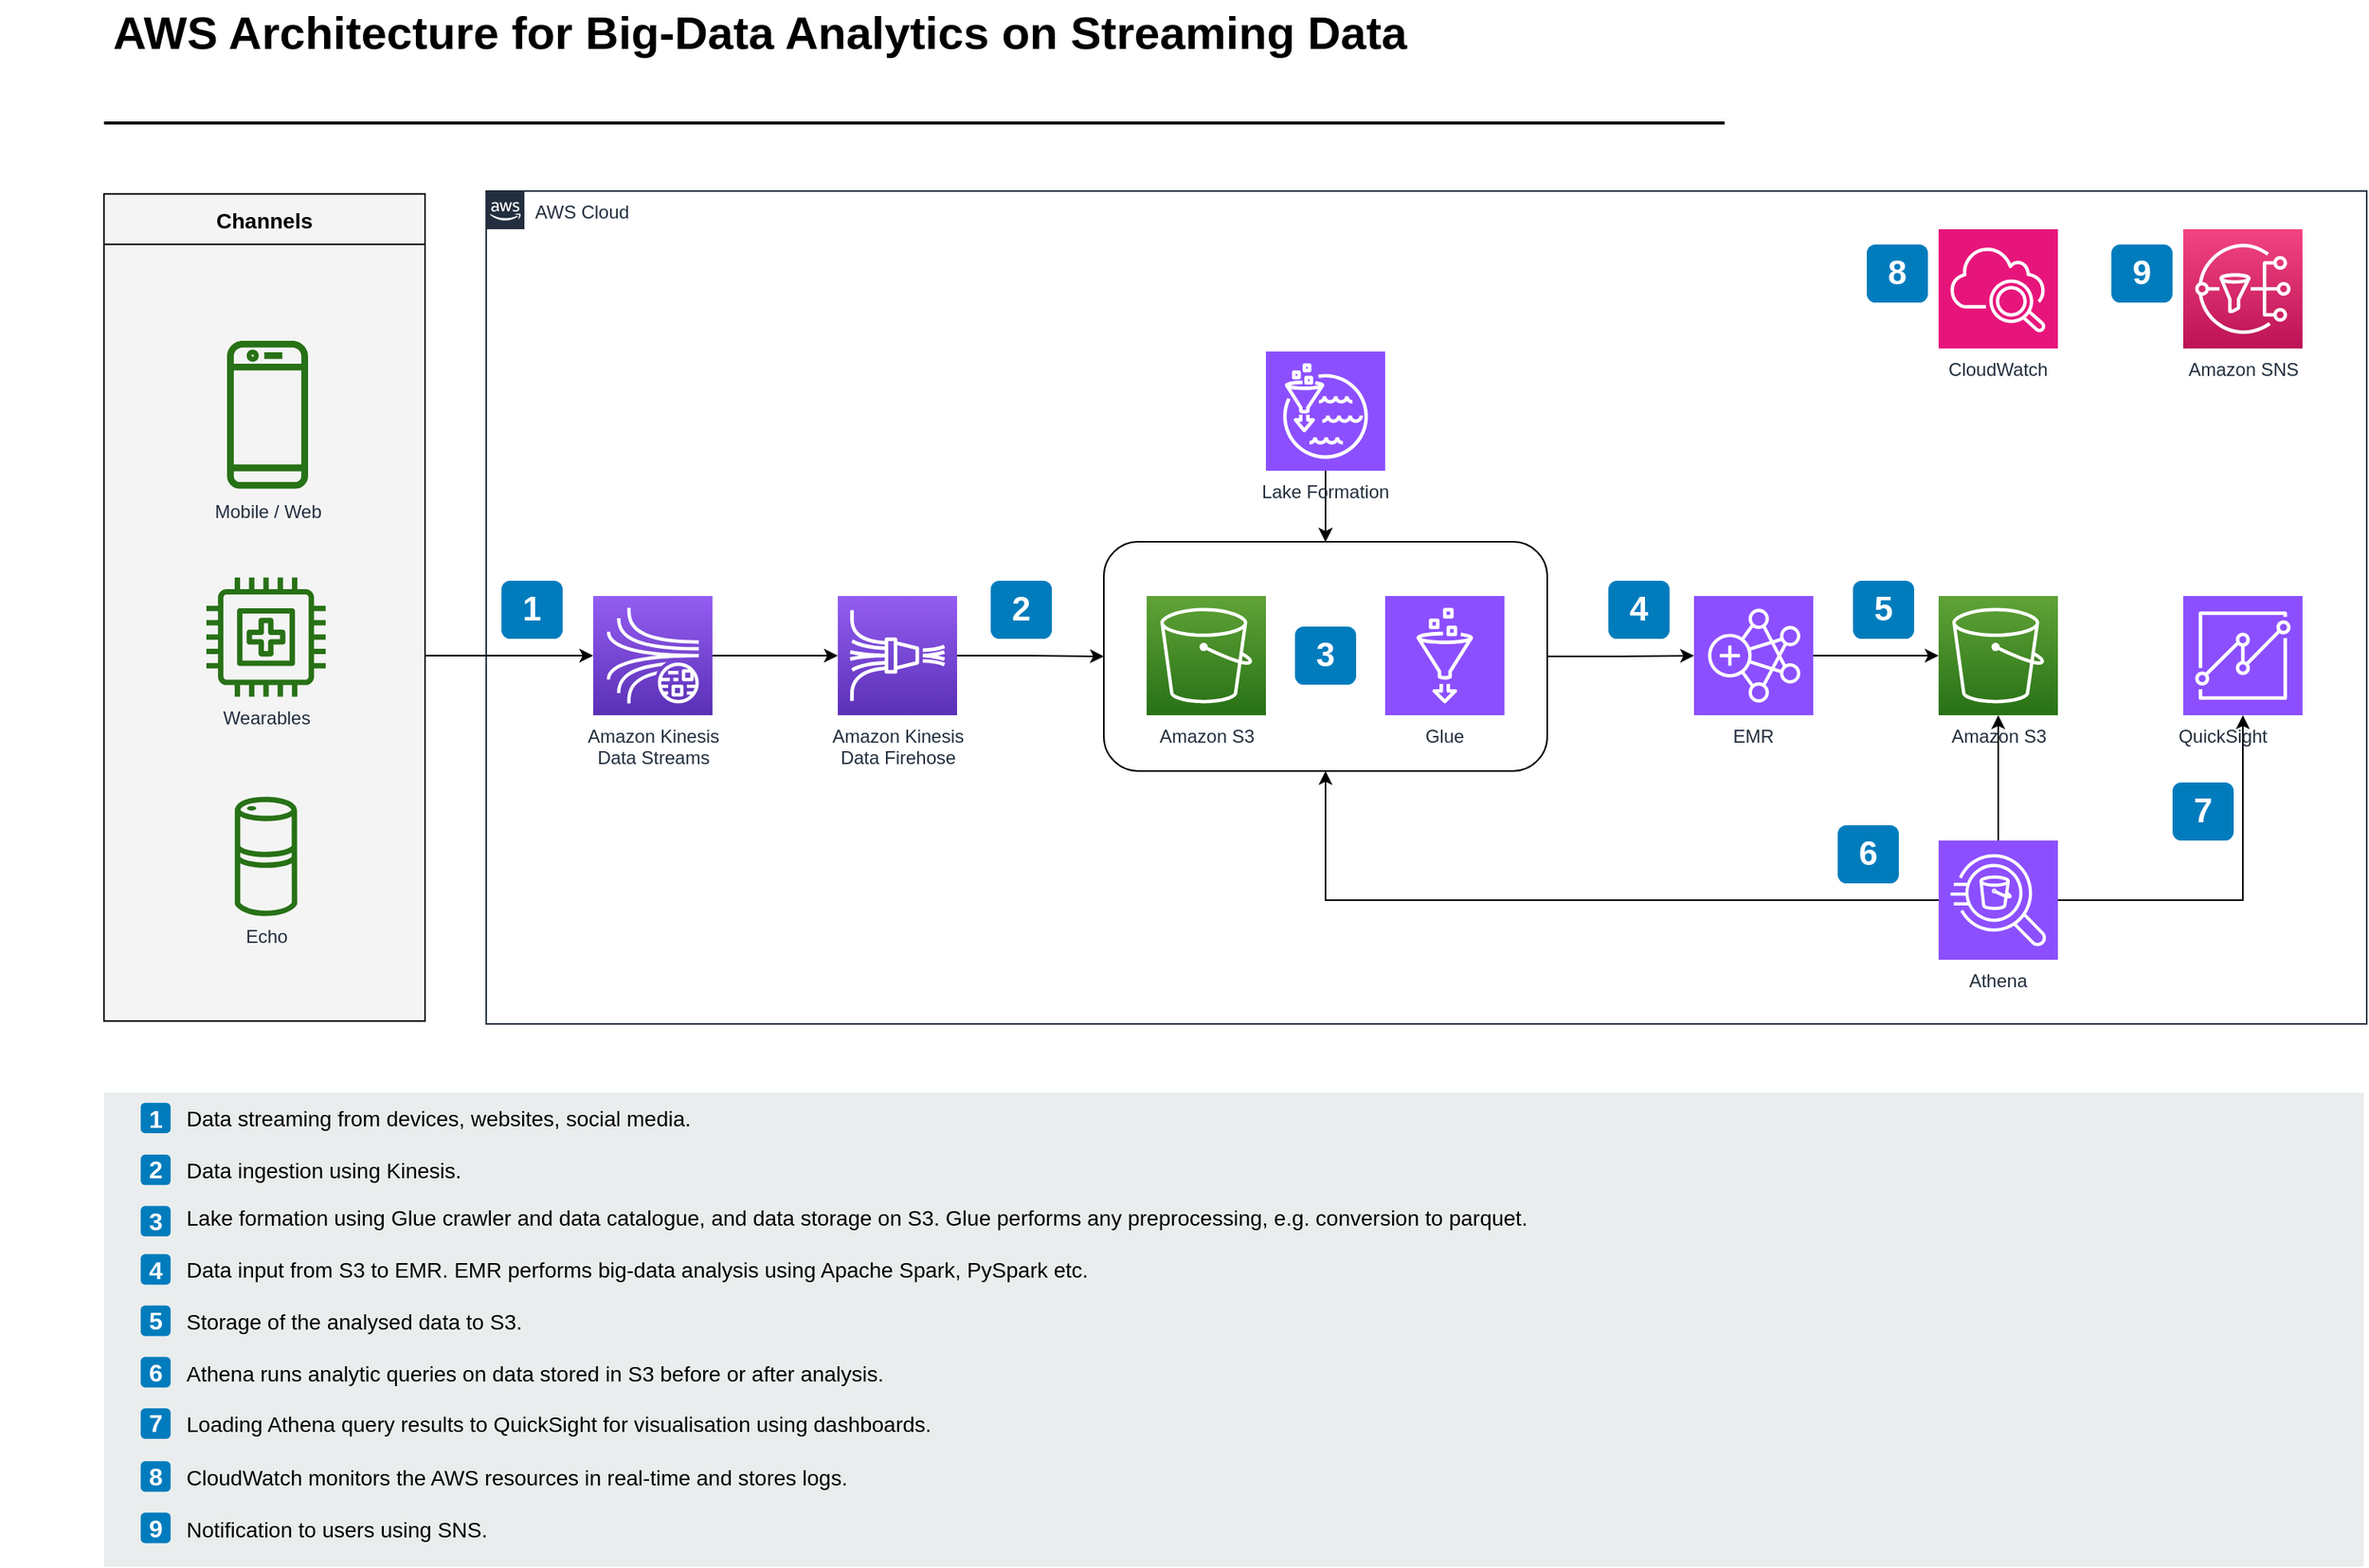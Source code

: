 <mxfile version="24.7.17">
  <diagram id="Ht1M8jgEwFfnCIfOTk4-" name="Page-1">
    <mxGraphModel dx="3411" dy="2191" grid="1" gridSize="10" guides="1" tooltips="1" connect="1" arrows="1" fold="1" page="1" pageScale="1" pageWidth="1654" pageHeight="1169" math="0" shadow="0">
      <root>
        <mxCell id="0" />
        <mxCell id="1" parent="0" />
        <mxCell id="UEzPUAAOIrF-is8g5C7q-2" value="AWS Cloud" style="points=[[0,0],[0.25,0],[0.5,0],[0.75,0],[1,0],[1,0.25],[1,0.5],[1,0.75],[1,1],[0.75,1],[0.5,1],[0.25,1],[0,1],[0,0.75],[0,0.5],[0,0.25]];outlineConnect=0;gradientColor=none;html=1;whiteSpace=wrap;fontSize=12;fontStyle=0;shape=mxgraph.aws4.group;grIcon=mxgraph.aws4.group_aws_cloud_alt;strokeColor=#232F3E;fillColor=none;verticalAlign=top;align=left;spacingLeft=30;fontColor=#232F3E;dashed=0;container=1;pointerEvents=0;collapsible=0;recursiveResize=0;" parent="1" vertex="1">
          <mxGeometry x="330" y="190.005" width="1230" height="545" as="geometry" />
        </mxCell>
        <mxCell id="RJiUPt16UbsnYwtUmpSv-74" style="edgeStyle=orthogonalEdgeStyle;rounded=0;orthogonalLoop=1;jettySize=auto;html=1;" parent="UEzPUAAOIrF-is8g5C7q-2" source="UEzPUAAOIrF-is8g5C7q-48" target="UEzPUAAOIrF-is8g5C7q-44" edge="1">
          <mxGeometry relative="1" as="geometry" />
        </mxCell>
        <mxCell id="UEzPUAAOIrF-is8g5C7q-48" value="Amazon Kinesis&lt;br&gt;Data Streams&lt;br&gt;" style="outlineConnect=0;fontColor=#232F3E;gradientColor=#945DF2;gradientDirection=north;fillColor=#5A30B5;strokeColor=#ffffff;dashed=0;verticalLabelPosition=bottom;verticalAlign=top;align=center;html=1;fontSize=12;fontStyle=0;aspect=fixed;shape=mxgraph.aws4.resourceIcon;resIcon=mxgraph.aws4.kinesis_data_streams;labelBackgroundColor=#ffffff;" parent="UEzPUAAOIrF-is8g5C7q-2" vertex="1">
          <mxGeometry x="70" y="265" width="78" height="78" as="geometry" />
        </mxCell>
        <mxCell id="RJiUPt16UbsnYwtUmpSv-77" style="edgeStyle=orthogonalEdgeStyle;rounded=0;orthogonalLoop=1;jettySize=auto;html=1;entryX=0;entryY=0.5;entryDx=0;entryDy=0;" parent="UEzPUAAOIrF-is8g5C7q-2" source="UEzPUAAOIrF-is8g5C7q-44" target="RJiUPt16UbsnYwtUmpSv-71" edge="1">
          <mxGeometry relative="1" as="geometry" />
        </mxCell>
        <mxCell id="UEzPUAAOIrF-is8g5C7q-44" value="Amazon Kinesis&lt;br&gt;Data Firehose&lt;br&gt;" style="outlineConnect=0;fontColor=#232F3E;gradientColor=#945DF2;gradientDirection=north;fillColor=#5A30B5;strokeColor=#ffffff;dashed=0;verticalLabelPosition=bottom;verticalAlign=top;align=center;html=1;fontSize=12;fontStyle=0;aspect=fixed;shape=mxgraph.aws4.resourceIcon;resIcon=mxgraph.aws4.kinesis_data_firehose;labelBackgroundColor=#ffffff;" parent="UEzPUAAOIrF-is8g5C7q-2" vertex="1">
          <mxGeometry x="230" y="265" width="78" height="78" as="geometry" />
        </mxCell>
        <mxCell id="RJiUPt16UbsnYwtUmpSv-72" style="edgeStyle=orthogonalEdgeStyle;rounded=0;orthogonalLoop=1;jettySize=auto;html=1;entryX=0.5;entryY=0;entryDx=0;entryDy=0;" parent="UEzPUAAOIrF-is8g5C7q-2" source="RJiUPt16UbsnYwtUmpSv-60" target="RJiUPt16UbsnYwtUmpSv-71" edge="1">
          <mxGeometry relative="1" as="geometry" />
        </mxCell>
        <mxCell id="RJiUPt16UbsnYwtUmpSv-60" value="" style="sketch=0;points=[[0,0,0],[0.25,0,0],[0.5,0,0],[0.75,0,0],[1,0,0],[0,1,0],[0.25,1,0],[0.5,1,0],[0.75,1,0],[1,1,0],[0,0.25,0],[0,0.5,0],[0,0.75,0],[1,0.25,0],[1,0.5,0],[1,0.75,0]];outlineConnect=0;fontColor=#232F3E;fillColor=#8C4FFF;strokeColor=#ffffff;dashed=0;verticalLabelPosition=bottom;verticalAlign=top;align=center;html=1;fontSize=12;fontStyle=0;aspect=fixed;shape=mxgraph.aws4.resourceIcon;resIcon=mxgraph.aws4.lake_formation;" parent="UEzPUAAOIrF-is8g5C7q-2" vertex="1">
          <mxGeometry x="510" y="105" width="78" height="78" as="geometry" />
        </mxCell>
        <mxCell id="UEzPUAAOIrF-is8g5C7q-45" value="Amazon S3" style="outlineConnect=0;fontColor=#232F3E;gradientColor=#60A337;gradientDirection=north;fillColor=#277116;strokeColor=#ffffff;dashed=0;verticalLabelPosition=bottom;verticalAlign=top;align=center;html=1;fontSize=12;fontStyle=0;aspect=fixed;shape=mxgraph.aws4.resourceIcon;resIcon=mxgraph.aws4.s3;labelBackgroundColor=#ffffff;" parent="UEzPUAAOIrF-is8g5C7q-2" vertex="1">
          <mxGeometry x="432" y="265" width="78" height="78" as="geometry" />
        </mxCell>
        <mxCell id="RJiUPt16UbsnYwtUmpSv-59" value="" style="sketch=0;points=[[0,0,0],[0.25,0,0],[0.5,0,0],[0.75,0,0],[1,0,0],[0,1,0],[0.25,1,0],[0.5,1,0],[0.75,1,0],[1,1,0],[0,0.25,0],[0,0.5,0],[0,0.75,0],[1,0.25,0],[1,0.5,0],[1,0.75,0]];outlineConnect=0;fontColor=#232F3E;fillColor=#8C4FFF;strokeColor=#ffffff;dashed=0;verticalLabelPosition=bottom;verticalAlign=top;align=center;html=1;fontSize=12;fontStyle=0;aspect=fixed;shape=mxgraph.aws4.resourceIcon;resIcon=mxgraph.aws4.glue;" parent="UEzPUAAOIrF-is8g5C7q-2" vertex="1">
          <mxGeometry x="588" y="265" width="78" height="78" as="geometry" />
        </mxCell>
        <mxCell id="RJiUPt16UbsnYwtUmpSv-71" value="" style="rounded=1;whiteSpace=wrap;html=1;fillColor=none;" parent="UEzPUAAOIrF-is8g5C7q-2" vertex="1">
          <mxGeometry x="404" y="229.5" width="290" height="150" as="geometry" />
        </mxCell>
        <mxCell id="RJiUPt16UbsnYwtUmpSv-83" style="edgeStyle=orthogonalEdgeStyle;rounded=0;orthogonalLoop=1;jettySize=auto;html=1;entryX=0.5;entryY=1;entryDx=0;entryDy=0;" parent="UEzPUAAOIrF-is8g5C7q-2" source="RJiUPt16UbsnYwtUmpSv-80" target="RJiUPt16UbsnYwtUmpSv-71" edge="1">
          <mxGeometry relative="1" as="geometry" />
        </mxCell>
        <mxCell id="RJiUPt16UbsnYwtUmpSv-84" style="edgeStyle=orthogonalEdgeStyle;rounded=0;orthogonalLoop=1;jettySize=auto;html=1;" parent="UEzPUAAOIrF-is8g5C7q-2" source="RJiUPt16UbsnYwtUmpSv-80" target="RJiUPt16UbsnYwtUmpSv-64" edge="1">
          <mxGeometry relative="1" as="geometry" />
        </mxCell>
        <mxCell id="RJiUPt16UbsnYwtUmpSv-80" value="" style="sketch=0;points=[[0,0,0],[0.25,0,0],[0.5,0,0],[0.75,0,0],[1,0,0],[0,1,0],[0.25,1,0],[0.5,1,0],[0.75,1,0],[1,1,0],[0,0.25,0],[0,0.5,0],[0,0.75,0],[1,0.25,0],[1,0.5,0],[1,0.75,0]];outlineConnect=0;fontColor=#232F3E;fillColor=#8C4FFF;strokeColor=#ffffff;dashed=0;verticalLabelPosition=bottom;verticalAlign=top;align=center;html=1;fontSize=12;fontStyle=0;aspect=fixed;shape=mxgraph.aws4.resourceIcon;resIcon=mxgraph.aws4.athena;" parent="UEzPUAAOIrF-is8g5C7q-2" vertex="1">
          <mxGeometry x="950" y="425" width="78" height="78" as="geometry" />
        </mxCell>
        <mxCell id="RJiUPt16UbsnYwtUmpSv-64" value="" style="sketch=0;points=[[0,0,0],[0.25,0,0],[0.5,0,0],[0.75,0,0],[1,0,0],[0,1,0],[0.25,1,0],[0.5,1,0],[0.75,1,0],[1,1,0],[0,0.25,0],[0,0.5,0],[0,0.75,0],[1,0.25,0],[1,0.5,0],[1,0.75,0]];outlineConnect=0;fontColor=#232F3E;fillColor=#8C4FFF;strokeColor=#ffffff;dashed=0;verticalLabelPosition=bottom;verticalAlign=top;align=center;html=1;fontSize=12;fontStyle=0;aspect=fixed;shape=mxgraph.aws4.resourceIcon;resIcon=mxgraph.aws4.quicksight;" parent="UEzPUAAOIrF-is8g5C7q-2" vertex="1">
          <mxGeometry x="1110" y="265" width="78" height="78" as="geometry" />
        </mxCell>
        <mxCell id="RJiUPt16UbsnYwtUmpSv-78" style="edgeStyle=orthogonalEdgeStyle;rounded=0;orthogonalLoop=1;jettySize=auto;html=1;" parent="UEzPUAAOIrF-is8g5C7q-2" source="RJiUPt16UbsnYwtUmpSv-61" target="RJiUPt16UbsnYwtUmpSv-62" edge="1">
          <mxGeometry relative="1" as="geometry" />
        </mxCell>
        <mxCell id="RJiUPt16UbsnYwtUmpSv-61" value="" style="sketch=0;points=[[0,0,0],[0.25,0,0],[0.5,0,0],[0.75,0,0],[1,0,0],[0,1,0],[0.25,1,0],[0.5,1,0],[0.75,1,0],[1,1,0],[0,0.25,0],[0,0.5,0],[0,0.75,0],[1,0.25,0],[1,0.5,0],[1,0.75,0]];outlineConnect=0;fontColor=#232F3E;fillColor=#8C4FFF;strokeColor=#ffffff;dashed=0;verticalLabelPosition=bottom;verticalAlign=top;align=center;html=1;fontSize=12;fontStyle=0;aspect=fixed;shape=mxgraph.aws4.resourceIcon;resIcon=mxgraph.aws4.emr;" parent="UEzPUAAOIrF-is8g5C7q-2" vertex="1">
          <mxGeometry x="790" y="265" width="78" height="78" as="geometry" />
        </mxCell>
        <mxCell id="RJiUPt16UbsnYwtUmpSv-76" style="edgeStyle=orthogonalEdgeStyle;rounded=0;orthogonalLoop=1;jettySize=auto;html=1;" parent="UEzPUAAOIrF-is8g5C7q-2" source="RJiUPt16UbsnYwtUmpSv-71" target="RJiUPt16UbsnYwtUmpSv-61" edge="1">
          <mxGeometry relative="1" as="geometry" />
        </mxCell>
        <mxCell id="RJiUPt16UbsnYwtUmpSv-62" value="Amazon S3" style="outlineConnect=0;fontColor=#232F3E;gradientColor=#60A337;gradientDirection=north;fillColor=#277116;strokeColor=#ffffff;dashed=0;verticalLabelPosition=bottom;verticalAlign=top;align=center;html=1;fontSize=12;fontStyle=0;aspect=fixed;shape=mxgraph.aws4.resourceIcon;resIcon=mxgraph.aws4.s3;labelBackgroundColor=#ffffff;" parent="UEzPUAAOIrF-is8g5C7q-2" vertex="1">
          <mxGeometry x="950" y="265" width="78" height="78" as="geometry" />
        </mxCell>
        <mxCell id="RJiUPt16UbsnYwtUmpSv-82" style="edgeStyle=orthogonalEdgeStyle;rounded=0;orthogonalLoop=1;jettySize=auto;html=1;" parent="UEzPUAAOIrF-is8g5C7q-2" source="RJiUPt16UbsnYwtUmpSv-80" target="RJiUPt16UbsnYwtUmpSv-62" edge="1">
          <mxGeometry relative="1" as="geometry" />
        </mxCell>
        <mxCell id="RJiUPt16UbsnYwtUmpSv-87" value="" style="sketch=0;points=[[0,0,0],[0.25,0,0],[0.5,0,0],[0.75,0,0],[1,0,0],[0,1,0],[0.25,1,0],[0.5,1,0],[0.75,1,0],[1,1,0],[0,0.25,0],[0,0.5,0],[0,0.75,0],[1,0.25,0],[1,0.5,0],[1,0.75,0]];points=[[0,0,0],[0.25,0,0],[0.5,0,0],[0.75,0,0],[1,0,0],[0,1,0],[0.25,1,0],[0.5,1,0],[0.75,1,0],[1,1,0],[0,0.25,0],[0,0.5,0],[0,0.75,0],[1,0.25,0],[1,0.5,0],[1,0.75,0]];outlineConnect=0;fontColor=#232F3E;fillColor=#E7157B;strokeColor=#ffffff;dashed=0;verticalLabelPosition=bottom;verticalAlign=top;align=center;html=1;fontSize=12;fontStyle=0;aspect=fixed;shape=mxgraph.aws4.resourceIcon;resIcon=mxgraph.aws4.cloudwatch_2;" parent="UEzPUAAOIrF-is8g5C7q-2" vertex="1">
          <mxGeometry x="950" y="25" width="78" height="78" as="geometry" />
        </mxCell>
        <mxCell id="RJiUPt16UbsnYwtUmpSv-88" value="&lt;font color=&quot;#232f3e&quot;&gt;&lt;span style=&quot;text-wrap: nowrap; background-color: rgb(255, 255, 255);&quot;&gt;CloudWatch&lt;/span&gt;&lt;/font&gt;" style="text;whiteSpace=wrap;html=1;align=center;" parent="UEzPUAAOIrF-is8g5C7q-2" vertex="1">
          <mxGeometry x="934" y="103" width="110" height="30" as="geometry" />
        </mxCell>
        <mxCell id="RJiUPt16UbsnYwtUmpSv-90" value="" style="edgeStyle=orthogonalEdgeStyle;rounded=0;orthogonalLoop=1;jettySize=auto;html=1;" parent="UEzPUAAOIrF-is8g5C7q-2" source="RJiUPt16UbsnYwtUmpSv-89" target="RJiUPt16UbsnYwtUmpSv-71" edge="1">
          <mxGeometry relative="1" as="geometry" />
        </mxCell>
        <mxCell id="RJiUPt16UbsnYwtUmpSv-89" value="&lt;font color=&quot;#232f3e&quot;&gt;&lt;span style=&quot;text-wrap: nowrap;&quot;&gt;Lake Formation&lt;/span&gt;&lt;/font&gt;" style="text;whiteSpace=wrap;html=1;align=center;fillColor=none;strokeColor=none;labelBackgroundColor=none;labelBorderColor=none;" parent="UEzPUAAOIrF-is8g5C7q-2" vertex="1">
          <mxGeometry x="494" y="183" width="110" height="24" as="geometry" />
        </mxCell>
        <mxCell id="RJiUPt16UbsnYwtUmpSv-91" value="&lt;font color=&quot;#232f3e&quot;&gt;&lt;span style=&quot;text-wrap: nowrap;&quot;&gt;Glue&lt;/span&gt;&lt;/font&gt;" style="text;whiteSpace=wrap;html=1;align=center;fillColor=none;strokeColor=none;labelBackgroundColor=none;labelBorderColor=none;" parent="UEzPUAAOIrF-is8g5C7q-2" vertex="1">
          <mxGeometry x="572" y="343" width="110" height="24" as="geometry" />
        </mxCell>
        <mxCell id="RJiUPt16UbsnYwtUmpSv-92" value="&lt;font color=&quot;#232f3e&quot;&gt;&lt;span style=&quot;text-wrap: nowrap;&quot;&gt;EMR&lt;/span&gt;&lt;/font&gt;" style="text;whiteSpace=wrap;html=1;align=center;fillColor=none;strokeColor=none;labelBackgroundColor=none;labelBorderColor=none;" parent="UEzPUAAOIrF-is8g5C7q-2" vertex="1">
          <mxGeometry x="774" y="343" width="110" height="24" as="geometry" />
        </mxCell>
        <mxCell id="RJiUPt16UbsnYwtUmpSv-93" value="&lt;font color=&quot;#232f3e&quot;&gt;&lt;span style=&quot;text-wrap: nowrap;&quot;&gt;Quick&lt;/span&gt;&lt;/font&gt;&lt;span style=&quot;text-wrap: nowrap; color: rgb(35, 47, 62); background-color: initial;&quot;&gt;Sight&lt;/span&gt;" style="text;whiteSpace=wrap;html=1;align=center;fillColor=none;strokeColor=none;labelBackgroundColor=none;labelBorderColor=none;" parent="UEzPUAAOIrF-is8g5C7q-2" vertex="1">
          <mxGeometry x="1081" y="343" width="110" height="24" as="geometry" />
        </mxCell>
        <mxCell id="RJiUPt16UbsnYwtUmpSv-94" value="&lt;font color=&quot;#232f3e&quot;&gt;&lt;span style=&quot;text-wrap: nowrap;&quot;&gt;Athena&lt;/span&gt;&lt;/font&gt;" style="text;whiteSpace=wrap;html=1;align=center;fillColor=none;strokeColor=none;labelBackgroundColor=none;labelBorderColor=none;" parent="UEzPUAAOIrF-is8g5C7q-2" vertex="1">
          <mxGeometry x="934" y="503" width="110" height="24" as="geometry" />
        </mxCell>
        <mxCell id="-QjtrjUzRDEMRZ5MF8oH-9" value="1" style="rounded=1;whiteSpace=wrap;html=1;fillColor=#007CBD;strokeColor=none;fontColor=#FFFFFF;fontStyle=1;fontSize=22;" parent="UEzPUAAOIrF-is8g5C7q-2" vertex="1">
          <mxGeometry x="10" y="255" width="40" height="38" as="geometry" />
        </mxCell>
        <mxCell id="UEzPUAAOIrF-is8g5C7q-41" value="2" style="rounded=1;whiteSpace=wrap;html=1;fillColor=#007CBD;strokeColor=none;fontColor=#FFFFFF;fontStyle=1;fontSize=22;" parent="UEzPUAAOIrF-is8g5C7q-2" vertex="1">
          <mxGeometry x="330" y="255" width="40" height="38" as="geometry" />
        </mxCell>
        <mxCell id="UEzPUAAOIrF-is8g5C7q-52" value="3" style="rounded=1;whiteSpace=wrap;html=1;fillColor=#007CBD;strokeColor=none;fontColor=#FFFFFF;fontStyle=1;fontSize=22;" parent="UEzPUAAOIrF-is8g5C7q-2" vertex="1">
          <mxGeometry x="529" y="285" width="40" height="38" as="geometry" />
        </mxCell>
        <mxCell id="UEzPUAAOIrF-is8g5C7q-53" value="4" style="rounded=1;whiteSpace=wrap;html=1;fillColor=#007CBD;strokeColor=none;fontColor=#FFFFFF;fontStyle=1;fontSize=22;" parent="UEzPUAAOIrF-is8g5C7q-2" vertex="1">
          <mxGeometry x="734" y="255" width="40" height="38" as="geometry" />
        </mxCell>
        <mxCell id="UEzPUAAOIrF-is8g5C7q-54" value="5" style="rounded=1;whiteSpace=wrap;html=1;fillColor=#007CBD;strokeColor=none;fontColor=#FFFFFF;fontStyle=1;fontSize=22;" parent="UEzPUAAOIrF-is8g5C7q-2" vertex="1">
          <mxGeometry x="894" y="255" width="40" height="38" as="geometry" />
        </mxCell>
        <mxCell id="UEzPUAAOIrF-is8g5C7q-55" value="6" style="rounded=1;whiteSpace=wrap;html=1;fillColor=#007CBD;strokeColor=none;fontColor=#FFFFFF;fontStyle=1;fontSize=22;" parent="UEzPUAAOIrF-is8g5C7q-2" vertex="1">
          <mxGeometry x="884" y="415" width="40" height="38" as="geometry" />
        </mxCell>
        <mxCell id="UEzPUAAOIrF-is8g5C7q-56" value="7" style="rounded=1;whiteSpace=wrap;html=1;fillColor=#007CBD;strokeColor=none;fontColor=#FFFFFF;fontStyle=1;fontSize=22;" parent="UEzPUAAOIrF-is8g5C7q-2" vertex="1">
          <mxGeometry x="1103" y="387" width="40" height="38" as="geometry" />
        </mxCell>
        <mxCell id="UEzPUAAOIrF-is8g5C7q-57" value="8" style="rounded=1;whiteSpace=wrap;html=1;fillColor=#007CBD;strokeColor=none;fontColor=#FFFFFF;fontStyle=1;fontSize=22;" parent="UEzPUAAOIrF-is8g5C7q-2" vertex="1">
          <mxGeometry x="903" y="35" width="40" height="38" as="geometry" />
        </mxCell>
        <mxCell id="RJiUPt16UbsnYwtUmpSv-95" value="Amazon SNS" style="outlineConnect=0;fontColor=#232F3E;gradientColor=#F34482;gradientDirection=north;fillColor=#BC1356;strokeColor=#ffffff;dashed=0;verticalLabelPosition=bottom;verticalAlign=top;align=center;html=1;fontSize=12;fontStyle=0;aspect=fixed;shape=mxgraph.aws4.resourceIcon;resIcon=mxgraph.aws4.sns;labelBackgroundColor=#ffffff;" parent="UEzPUAAOIrF-is8g5C7q-2" vertex="1">
          <mxGeometry x="1110" y="25" width="78" height="78" as="geometry" />
        </mxCell>
        <mxCell id="UEzPUAAOIrF-is8g5C7q-58" value="9" style="rounded=1;whiteSpace=wrap;html=1;fillColor=#007CBD;strokeColor=none;fontColor=#FFFFFF;fontStyle=1;fontSize=22;" parent="UEzPUAAOIrF-is8g5C7q-2" vertex="1">
          <mxGeometry x="1063" y="35" width="40" height="38" as="geometry" />
        </mxCell>
        <mxCell id="UEzPUAAOIrF-is8g5C7q-59" style="edgeStyle=orthogonalEdgeStyle;rounded=0;orthogonalLoop=1;jettySize=auto;html=1;endArrow=open;endFill=0;strokeWidth=2;strokeColor=#545B64;startArrow=none;" parent="1" edge="1">
          <mxGeometry relative="1" as="geometry">
            <mxPoint x="104.0" y="439.0" as="sourcePoint" />
          </mxGeometry>
        </mxCell>
        <mxCell id="UEzPUAAOIrF-is8g5C7q-60" style="edgeStyle=orthogonalEdgeStyle;rounded=0;orthogonalLoop=1;jettySize=auto;html=1;endArrow=open;endFill=0;strokeWidth=2;strokeColor=#545B64;startArrow=none;" parent="1" edge="1">
          <mxGeometry relative="1" as="geometry">
            <mxPoint x="320" y="439.0" as="sourcePoint" />
          </mxGeometry>
        </mxCell>
        <mxCell id="UEzPUAAOIrF-is8g5C7q-67" style="edgeStyle=orthogonalEdgeStyle;rounded=0;orthogonalLoop=1;jettySize=auto;html=1;endArrow=open;endFill=0;strokeWidth=2;strokeColor=#545B64;startArrow=none;" parent="1" edge="1">
          <mxGeometry relative="1" as="geometry">
            <Array as="points">
              <mxPoint x="709" y="583" />
            </Array>
            <mxPoint x="708.941" y="674.5" as="sourcePoint" />
          </mxGeometry>
        </mxCell>
        <mxCell id="-QjtrjUzRDEMRZ5MF8oH-47" value="AWS Architecture for Big-Data Analytics on Streaming Data" style="text;html=1;resizable=0;points=[];autosize=1;align=left;verticalAlign=top;spacingTop=-4;fontSize=30;fontStyle=1" parent="1" vertex="1">
          <mxGeometry x="84" y="65.5" width="810" height="40" as="geometry" />
        </mxCell>
        <mxCell id="-QjtrjUzRDEMRZ5MF8oH-48" value="&amp;nbsp;" style="text;html=1;resizable=0;points=[];autosize=1;align=left;verticalAlign=top;spacingTop=-4;fontSize=16" parent="1" vertex="1">
          <mxGeometry x="12" y="115.5" width="30" height="30" as="geometry" />
        </mxCell>
        <mxCell id="SCVMTBWpLvtzJIhz15lM-1" value="" style="line;strokeWidth=2;html=1;fontSize=14;" parent="1" vertex="1">
          <mxGeometry x="80" y="140.5" width="1060" height="10" as="geometry" />
        </mxCell>
        <mxCell id="RJiUPt16UbsnYwtUmpSv-85" style="edgeStyle=orthogonalEdgeStyle;rounded=0;orthogonalLoop=1;jettySize=auto;html=1;" parent="1" source="RJiUPt16UbsnYwtUmpSv-1" target="UEzPUAAOIrF-is8g5C7q-48" edge="1">
          <mxGeometry relative="1" as="geometry">
            <Array as="points">
              <mxPoint x="320" y="494" />
              <mxPoint x="320" y="494" />
            </Array>
          </mxGeometry>
        </mxCell>
        <mxCell id="RJiUPt16UbsnYwtUmpSv-1" value="Channels" style="swimlane;fontSize=14;align=center;swimlaneFillColor=#f4f4f4;fillColor=#f4f4f4;startSize=33;container=1;pointerEvents=0;collapsible=0;recursiveResize=0;" parent="1" vertex="1">
          <mxGeometry x="80" y="191.88" width="210" height="541.25" as="geometry" />
        </mxCell>
        <mxCell id="RJiUPt16UbsnYwtUmpSv-2" value="Mobile / Web" style="outlineConnect=0;fontColor=#232F3E;gradientColor=none;strokeColor=none;fillColor=#277116;dashed=0;verticalLabelPosition=bottom;verticalAlign=top;align=center;html=1;fontSize=12;fontStyle=0;shape=mxgraph.aws4.mobile_client;labelBackgroundColor=none;" parent="RJiUPt16UbsnYwtUmpSv-1" vertex="1">
          <mxGeometry x="80.5" y="94.5" width="53" height="100" as="geometry" />
        </mxCell>
        <mxCell id="RJiUPt16UbsnYwtUmpSv-3" value="Wearables" style="outlineConnect=0;fontColor=#232F3E;gradientColor=none;fillColor=#277116;strokeColor=none;dashed=0;verticalLabelPosition=bottom;verticalAlign=top;align=center;html=1;fontSize=12;fontStyle=0;aspect=fixed;pointerEvents=1;shape=mxgraph.aws4.medical_emergency;labelBackgroundColor=none;" parent="RJiUPt16UbsnYwtUmpSv-1" vertex="1">
          <mxGeometry x="67" y="251" width="78" height="78" as="geometry" />
        </mxCell>
        <mxCell id="RJiUPt16UbsnYwtUmpSv-4" value="Echo" style="outlineConnect=0;fontColor=#232F3E;gradientColor=none;fillColor=#277116;strokeColor=none;dashed=0;verticalLabelPosition=bottom;verticalAlign=top;align=center;html=1;fontSize=12;fontStyle=0;aspect=fixed;pointerEvents=1;shape=mxgraph.aws4.echo;labelBackgroundColor=none;" parent="RJiUPt16UbsnYwtUmpSv-1" vertex="1">
          <mxGeometry x="85.5" y="394.5" width="41" height="78" as="geometry" />
        </mxCell>
        <mxCell id="XoqeGPttBk_Bqlw-3V_s-3" value="" style="group;movable=1;resizable=1;rotatable=1;deletable=1;editable=1;locked=0;connectable=1;" vertex="1" connectable="0" parent="1">
          <mxGeometry x="80" y="780" width="1478" height="310" as="geometry" />
        </mxCell>
        <mxCell id="RJiUPt16UbsnYwtUmpSv-7" value="" style="rounded=0;whiteSpace=wrap;html=1;fillColor=#EAEDED;fontSize=22;fontColor=#FFFFFF;strokeColor=none;labelBackgroundColor=none;movable=1;resizable=1;rotatable=1;deletable=1;editable=1;locked=0;connectable=1;" parent="XoqeGPttBk_Bqlw-3V_s-3" vertex="1">
          <mxGeometry width="1478" height="310.0" as="geometry" />
        </mxCell>
        <mxCell id="RJiUPt16UbsnYwtUmpSv-16" value="Lake formation using Glue crawler and data catalogue, and data storage on S3. Glue performs any preprocessing, e.g. conversion to parquet." style="text;html=1;align=left;verticalAlign=top;spacingTop=-4;fontSize=14;labelBackgroundColor=none;whiteSpace=wrap;container=0;" parent="XoqeGPttBk_Bqlw-3V_s-3" vertex="1">
          <mxGeometry x="52.163" y="70.784" width="1380.446" height="25.746" as="geometry" />
        </mxCell>
        <mxCell id="RJiUPt16UbsnYwtUmpSv-34" value="Notification to users using SNS." style="text;html=1;align=left;verticalAlign=top;spacingTop=-4;fontSize=14;labelBackgroundColor=none;whiteSpace=wrap;" parent="XoqeGPttBk_Bqlw-3V_s-3" vertex="1">
          <mxGeometry x="52.163" y="274.534" width="1380.446" height="25.746" as="geometry" />
        </mxCell>
        <mxCell id="RJiUPt16UbsnYwtUmpSv-31" value="CloudWatch monitors the AWS resources in real-time and stores logs." style="text;html=1;align=left;verticalAlign=top;spacingTop=-4;fontSize=14;labelBackgroundColor=none;whiteSpace=wrap;" parent="XoqeGPttBk_Bqlw-3V_s-3" vertex="1">
          <mxGeometry x="52.163" y="240.907" width="1380.446" height="25.746" as="geometry" />
        </mxCell>
        <mxCell id="RJiUPt16UbsnYwtUmpSv-28" value="Loading Athena query results to QuickSight for visualisation using dashboards.&amp;nbsp;" style="text;html=1;align=left;verticalAlign=top;spacingTop=-4;fontSize=14;labelBackgroundColor=none;whiteSpace=wrap;" parent="XoqeGPttBk_Bqlw-3V_s-3" vertex="1">
          <mxGeometry x="52.163" y="206.229" width="1380.446" height="25.746" as="geometry" />
        </mxCell>
        <mxCell id="RJiUPt16UbsnYwtUmpSv-25" value="Athena runs analytic queries on data stored in S3 before or after analysis." style="text;html=1;align=left;verticalAlign=top;spacingTop=-4;fontSize=14;labelBackgroundColor=none;whiteSpace=wrap;" parent="XoqeGPttBk_Bqlw-3V_s-3" vertex="1">
          <mxGeometry x="52.163" y="172.602" width="1380.446" height="25.746" as="geometry" />
        </mxCell>
        <mxCell id="RJiUPt16UbsnYwtUmpSv-22" value="Storage of the analysed data to S3." style="text;html=1;align=left;verticalAlign=top;spacingTop=-4;fontSize=14;labelBackgroundColor=none;whiteSpace=wrap;" parent="XoqeGPttBk_Bqlw-3V_s-3" vertex="1">
          <mxGeometry x="52.163" y="138.975" width="1380.446" height="25.746" as="geometry" />
        </mxCell>
        <mxCell id="RJiUPt16UbsnYwtUmpSv-19" value="Data input from S3 to EMR. EMR performs big-data analysis using Apache Spark, PySpark etc." style="text;html=1;align=left;verticalAlign=top;spacingTop=-4;fontSize=14;labelBackgroundColor=none;whiteSpace=wrap;" parent="XoqeGPttBk_Bqlw-3V_s-3" vertex="1">
          <mxGeometry x="52.163" y="105.347" width="1380.446" height="25.746" as="geometry" />
        </mxCell>
        <mxCell id="RJiUPt16UbsnYwtUmpSv-13" value="Data ingestion using Kinesis." style="text;html=1;align=left;verticalAlign=top;spacingTop=-4;fontSize=14;labelBackgroundColor=none;whiteSpace=wrap;" parent="XoqeGPttBk_Bqlw-3V_s-3" vertex="1">
          <mxGeometry x="52.163" y="40.195" width="1380.446" height="25.746" as="geometry" />
        </mxCell>
        <mxCell id="RJiUPt16UbsnYwtUmpSv-10" value="Data streaming from devices, websites, social media." style="text;html=1;align=left;verticalAlign=top;spacingTop=-4;fontSize=14;labelBackgroundColor=none;whiteSpace=wrap;" parent="XoqeGPttBk_Bqlw-3V_s-3" vertex="1">
          <mxGeometry x="52.163" y="6.305" width="1380.446" height="25.746" as="geometry" />
        </mxCell>
        <mxCell id="XoqeGPttBk_Bqlw-3V_s-4" value="" style="group" vertex="1" connectable="0" parent="XoqeGPttBk_Bqlw-3V_s-3">
          <mxGeometry x="24.033" y="6.57" width="19.562" height="288.193" as="geometry" />
        </mxCell>
        <mxCell id="RJiUPt16UbsnYwtUmpSv-33" value="9" style="rounded=1;whiteSpace=wrap;html=1;fillColor=#007CBD;strokeColor=none;fontColor=#FFFFFF;fontStyle=1;fontSize=16;labelBackgroundColor=none;" parent="XoqeGPttBk_Bqlw-3V_s-4" vertex="1">
          <mxGeometry y="268.227" width="19.562" height="19.966" as="geometry" />
        </mxCell>
        <mxCell id="RJiUPt16UbsnYwtUmpSv-30" value="8" style="rounded=1;whiteSpace=wrap;html=1;fillColor=#007CBD;strokeColor=none;fontColor=#FFFFFF;fontStyle=1;fontSize=16;labelBackgroundColor=none;" parent="XoqeGPttBk_Bqlw-3V_s-4" vertex="1">
          <mxGeometry y="234.6" width="19.562" height="19.966" as="geometry" />
        </mxCell>
        <mxCell id="RJiUPt16UbsnYwtUmpSv-27" value="7" style="rounded=1;whiteSpace=wrap;html=1;fillColor=#007CBD;strokeColor=none;fontColor=#FFFFFF;fontStyle=1;fontSize=16;labelBackgroundColor=none;" parent="XoqeGPttBk_Bqlw-3V_s-4" vertex="1">
          <mxGeometry y="199.922" width="19.562" height="19.966" as="geometry" />
        </mxCell>
        <mxCell id="RJiUPt16UbsnYwtUmpSv-24" value="6" style="rounded=1;whiteSpace=wrap;html=1;fillColor=#007CBD;strokeColor=none;fontColor=#FFFFFF;fontStyle=1;fontSize=16;labelBackgroundColor=none;" parent="XoqeGPttBk_Bqlw-3V_s-4" vertex="1">
          <mxGeometry y="166.295" width="19.562" height="19.966" as="geometry" />
        </mxCell>
        <mxCell id="RJiUPt16UbsnYwtUmpSv-21" value="5" style="rounded=1;whiteSpace=wrap;html=1;fillColor=#007CBD;strokeColor=none;fontColor=#FFFFFF;fontStyle=1;fontSize=16;labelBackgroundColor=none;" parent="XoqeGPttBk_Bqlw-3V_s-4" vertex="1">
          <mxGeometry y="132.668" width="19.562" height="19.966" as="geometry" />
        </mxCell>
        <mxCell id="RJiUPt16UbsnYwtUmpSv-18" value="4" style="rounded=1;whiteSpace=wrap;html=1;fillColor=#007CBD;strokeColor=none;fontColor=#FFFFFF;fontStyle=1;fontSize=16;labelBackgroundColor=none;" parent="XoqeGPttBk_Bqlw-3V_s-4" vertex="1">
          <mxGeometry y="99.042" width="19.562" height="19.966" as="geometry" />
        </mxCell>
        <mxCell id="RJiUPt16UbsnYwtUmpSv-12" value="2" style="rounded=1;whiteSpace=wrap;html=1;fillColor=#007CBD;strokeColor=none;fontColor=#FFFFFF;fontStyle=1;fontSize=16;labelBackgroundColor=none;" parent="XoqeGPttBk_Bqlw-3V_s-4" vertex="1">
          <mxGeometry y="33.89" width="19.562" height="19.966" as="geometry" />
        </mxCell>
        <mxCell id="RJiUPt16UbsnYwtUmpSv-9" value="1" style="rounded=1;whiteSpace=wrap;html=1;fillColor=#007CBD;strokeColor=none;fontColor=#FFFFFF;fontStyle=1;fontSize=16;labelBackgroundColor=none;" parent="XoqeGPttBk_Bqlw-3V_s-4" vertex="1">
          <mxGeometry width="19.562" height="19.966" as="geometry" />
        </mxCell>
        <mxCell id="RJiUPt16UbsnYwtUmpSv-15" value="3" style="rounded=1;whiteSpace=wrap;html=1;fillColor=#007CBD;strokeColor=none;fontColor=#FFFFFF;fontStyle=1;fontSize=16;labelBackgroundColor=none;" parent="XoqeGPttBk_Bqlw-3V_s-4" vertex="1">
          <mxGeometry x="2.801e-15" y="67.516" width="19.562" height="19.966" as="geometry" />
        </mxCell>
      </root>
    </mxGraphModel>
  </diagram>
</mxfile>
